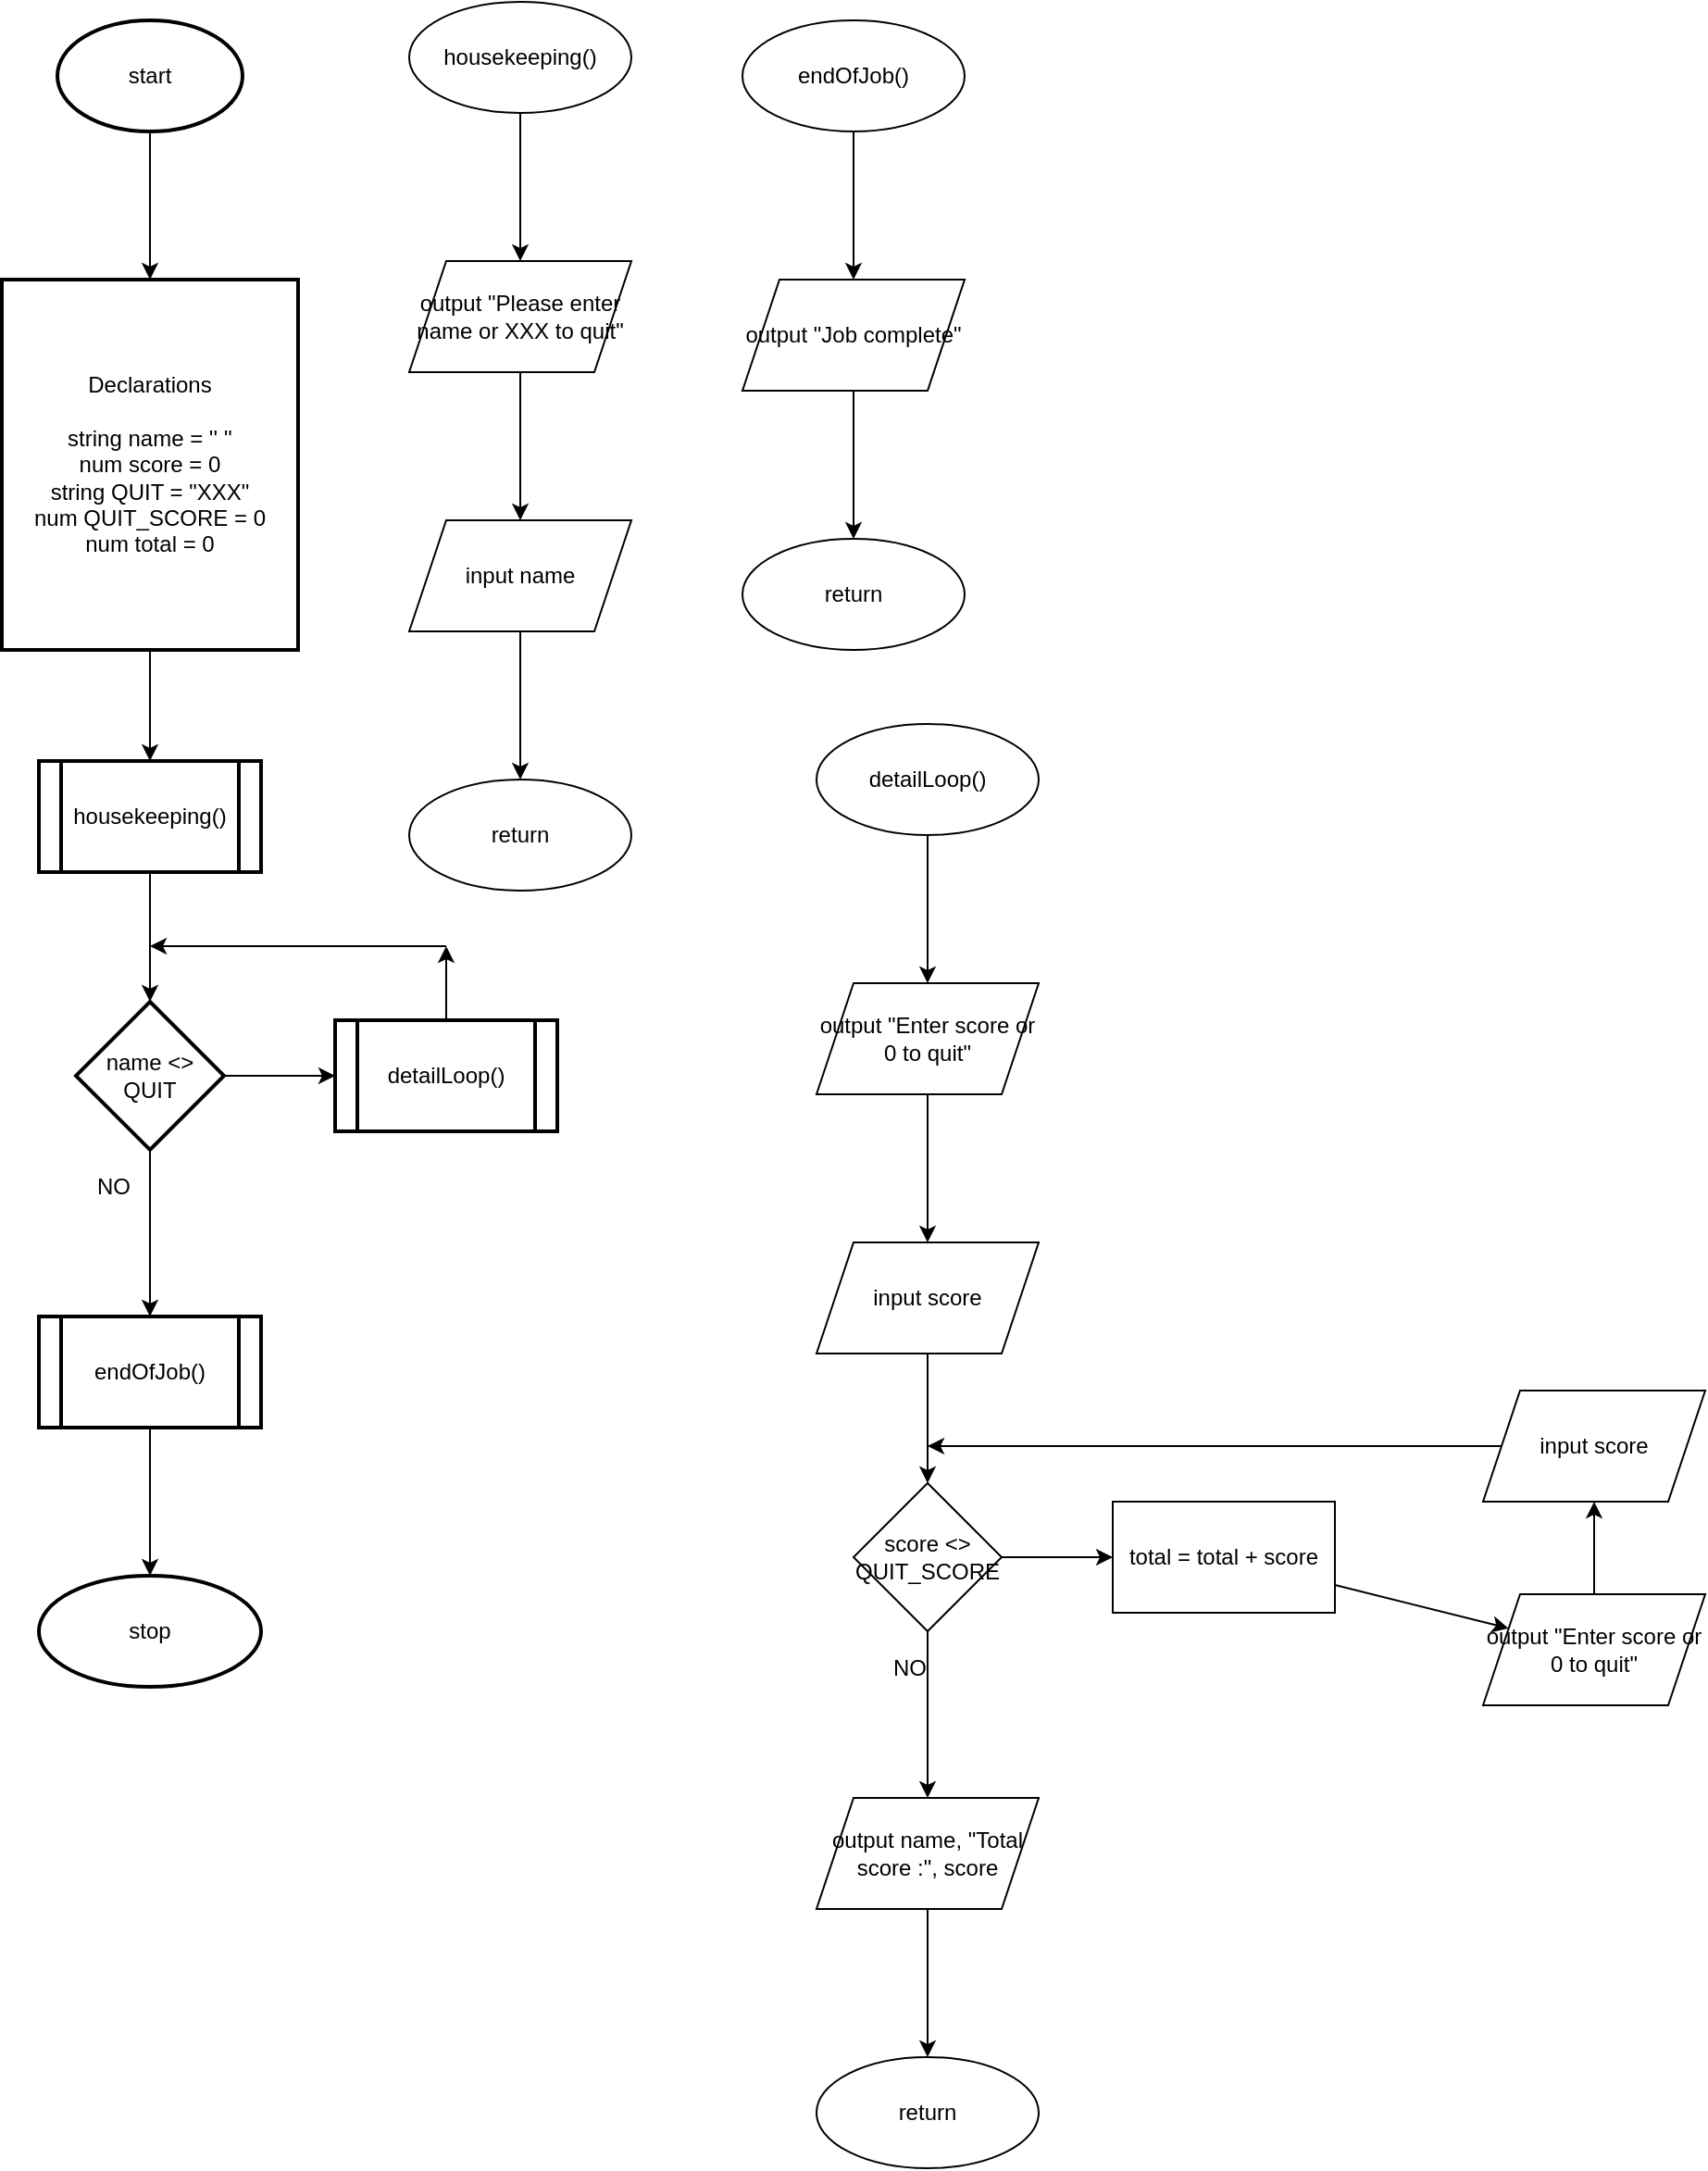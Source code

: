 <mxfile>
    <diagram id="mXGBcwFeB8FKZFfZknv_" name="Page-1">
        <mxGraphModel dx="446" dy="705" grid="1" gridSize="10" guides="1" tooltips="1" connect="1" arrows="1" fold="1" page="1" pageScale="1" pageWidth="850" pageHeight="1100" math="0" shadow="0">
            <root>
                <mxCell id="0"/>
                <mxCell id="1" parent="0"/>
                <mxCell id="4" value="" style="edgeStyle=none;html=1;" edge="1" parent="1" source="2" target="3">
                    <mxGeometry relative="1" as="geometry"/>
                </mxCell>
                <mxCell id="2" value="start" style="strokeWidth=2;html=1;shape=mxgraph.flowchart.start_1;whiteSpace=wrap;" vertex="1" parent="1">
                    <mxGeometry x="140" y="50" width="100" height="60" as="geometry"/>
                </mxCell>
                <mxCell id="6" value="" style="edgeStyle=none;html=1;" edge="1" parent="1" source="3" target="5">
                    <mxGeometry relative="1" as="geometry"/>
                </mxCell>
                <mxCell id="3" value="Declarations&lt;br&gt;&lt;br&gt;string name = '' ''&lt;br&gt;num score = 0&lt;br&gt;string QUIT = &quot;XXX&quot;&lt;br&gt;num QUIT_SCORE = 0&lt;br&gt;num total = 0" style="whiteSpace=wrap;html=1;strokeWidth=2;" vertex="1" parent="1">
                    <mxGeometry x="110" y="190" width="160" height="200" as="geometry"/>
                </mxCell>
                <mxCell id="8" value="" style="edgeStyle=none;html=1;" edge="1" parent="1" source="5" target="7">
                    <mxGeometry relative="1" as="geometry"/>
                </mxCell>
                <mxCell id="5" value="housekeeping()" style="shape=process;whiteSpace=wrap;html=1;backgroundOutline=1;strokeWidth=2;" vertex="1" parent="1">
                    <mxGeometry x="130" y="450" width="120" height="60" as="geometry"/>
                </mxCell>
                <mxCell id="10" value="" style="edgeStyle=none;html=1;" edge="1" parent="1" source="7" target="9">
                    <mxGeometry relative="1" as="geometry"/>
                </mxCell>
                <mxCell id="13" value="" style="edgeStyle=none;html=1;" edge="1" parent="1" source="7" target="12">
                    <mxGeometry relative="1" as="geometry"/>
                </mxCell>
                <mxCell id="7" value="name &amp;lt;&amp;gt; QUIT" style="rhombus;whiteSpace=wrap;html=1;strokeWidth=2;" vertex="1" parent="1">
                    <mxGeometry x="150" y="580" width="80" height="80" as="geometry"/>
                </mxCell>
                <mxCell id="17" value="" style="edgeStyle=none;html=1;" edge="1" parent="1" source="9" target="16">
                    <mxGeometry relative="1" as="geometry"/>
                </mxCell>
                <mxCell id="9" value="endOfJob()" style="shape=process;whiteSpace=wrap;html=1;backgroundOutline=1;strokeWidth=2;" vertex="1" parent="1">
                    <mxGeometry x="130" y="750" width="120" height="60" as="geometry"/>
                </mxCell>
                <mxCell id="11" value="NO" style="text;html=1;align=center;verticalAlign=middle;resizable=0;points=[];autosize=1;strokeColor=none;fillColor=none;" vertex="1" parent="1">
                    <mxGeometry x="155" y="670" width="30" height="20" as="geometry"/>
                </mxCell>
                <mxCell id="14" style="edgeStyle=none;html=1;exitX=0.5;exitY=0;exitDx=0;exitDy=0;" edge="1" parent="1" source="12">
                    <mxGeometry relative="1" as="geometry">
                        <mxPoint x="350" y="550" as="targetPoint"/>
                    </mxGeometry>
                </mxCell>
                <mxCell id="12" value="detailLoop()" style="shape=process;whiteSpace=wrap;html=1;backgroundOutline=1;strokeWidth=2;" vertex="1" parent="1">
                    <mxGeometry x="290" y="590" width="120" height="60" as="geometry"/>
                </mxCell>
                <mxCell id="15" value="" style="endArrow=classic;html=1;" edge="1" parent="1">
                    <mxGeometry width="50" height="50" relative="1" as="geometry">
                        <mxPoint x="350" y="550" as="sourcePoint"/>
                        <mxPoint x="190" y="550" as="targetPoint"/>
                    </mxGeometry>
                </mxCell>
                <mxCell id="16" value="stop" style="ellipse;whiteSpace=wrap;html=1;strokeWidth=2;" vertex="1" parent="1">
                    <mxGeometry x="130" y="890" width="120" height="60" as="geometry"/>
                </mxCell>
                <mxCell id="22" value="" style="edgeStyle=none;html=1;" edge="1" parent="1" source="18" target="21">
                    <mxGeometry relative="1" as="geometry"/>
                </mxCell>
                <mxCell id="18" value="housekeeping()" style="ellipse;whiteSpace=wrap;html=1;" vertex="1" parent="1">
                    <mxGeometry x="330" y="40" width="120" height="60" as="geometry"/>
                </mxCell>
                <mxCell id="24" value="" style="edgeStyle=none;html=1;" edge="1" parent="1" source="21" target="23">
                    <mxGeometry relative="1" as="geometry"/>
                </mxCell>
                <mxCell id="21" value="output &quot;Please enter name or XXX to quit&quot;" style="shape=parallelogram;perimeter=parallelogramPerimeter;whiteSpace=wrap;html=1;fixedSize=1;" vertex="1" parent="1">
                    <mxGeometry x="330" y="180" width="120" height="60" as="geometry"/>
                </mxCell>
                <mxCell id="26" value="" style="edgeStyle=none;html=1;" edge="1" parent="1" source="23" target="25">
                    <mxGeometry relative="1" as="geometry"/>
                </mxCell>
                <mxCell id="23" value="input name" style="shape=parallelogram;perimeter=parallelogramPerimeter;whiteSpace=wrap;html=1;fixedSize=1;" vertex="1" parent="1">
                    <mxGeometry x="330" y="320" width="120" height="60" as="geometry"/>
                </mxCell>
                <mxCell id="25" value="return" style="ellipse;whiteSpace=wrap;html=1;" vertex="1" parent="1">
                    <mxGeometry x="330" y="460" width="120" height="60" as="geometry"/>
                </mxCell>
                <mxCell id="29" value="" style="edgeStyle=none;html=1;" edge="1" parent="1" source="27" target="28">
                    <mxGeometry relative="1" as="geometry"/>
                </mxCell>
                <mxCell id="27" value="endOfJob()" style="ellipse;whiteSpace=wrap;html=1;" vertex="1" parent="1">
                    <mxGeometry x="510" y="50" width="120" height="60" as="geometry"/>
                </mxCell>
                <mxCell id="31" value="" style="edgeStyle=none;html=1;" edge="1" parent="1" source="28" target="30">
                    <mxGeometry relative="1" as="geometry"/>
                </mxCell>
                <mxCell id="28" value="output &quot;Job complete&quot;" style="shape=parallelogram;perimeter=parallelogramPerimeter;whiteSpace=wrap;html=1;fixedSize=1;" vertex="1" parent="1">
                    <mxGeometry x="510" y="190" width="120" height="60" as="geometry"/>
                </mxCell>
                <mxCell id="30" value="return" style="ellipse;whiteSpace=wrap;html=1;" vertex="1" parent="1">
                    <mxGeometry x="510" y="330" width="120" height="60" as="geometry"/>
                </mxCell>
                <mxCell id="34" value="" style="edgeStyle=none;html=1;" edge="1" parent="1" source="32" target="33">
                    <mxGeometry relative="1" as="geometry"/>
                </mxCell>
                <mxCell id="32" value="detailLoop()" style="ellipse;whiteSpace=wrap;html=1;" vertex="1" parent="1">
                    <mxGeometry x="550" y="430" width="120" height="60" as="geometry"/>
                </mxCell>
                <mxCell id="36" value="" style="edgeStyle=none;html=1;" edge="1" parent="1" source="33" target="35">
                    <mxGeometry relative="1" as="geometry"/>
                </mxCell>
                <mxCell id="33" value="output &quot;Enter score or 0 to quit&quot;" style="shape=parallelogram;perimeter=parallelogramPerimeter;whiteSpace=wrap;html=1;fixedSize=1;" vertex="1" parent="1">
                    <mxGeometry x="550" y="570" width="120" height="60" as="geometry"/>
                </mxCell>
                <mxCell id="38" value="" style="edgeStyle=none;html=1;" edge="1" parent="1" source="35" target="37">
                    <mxGeometry relative="1" as="geometry"/>
                </mxCell>
                <mxCell id="35" value="input score" style="shape=parallelogram;perimeter=parallelogramPerimeter;whiteSpace=wrap;html=1;fixedSize=1;" vertex="1" parent="1">
                    <mxGeometry x="550" y="710" width="120" height="60" as="geometry"/>
                </mxCell>
                <mxCell id="40" value="" style="edgeStyle=none;html=1;" edge="1" parent="1" source="37" target="39">
                    <mxGeometry relative="1" as="geometry"/>
                </mxCell>
                <mxCell id="45" value="" style="edgeStyle=none;html=1;" edge="1" parent="1" source="37" target="44">
                    <mxGeometry relative="1" as="geometry"/>
                </mxCell>
                <mxCell id="37" value="score &amp;lt;&amp;gt; QUIT_SCORE" style="rhombus;whiteSpace=wrap;html=1;" vertex="1" parent="1">
                    <mxGeometry x="570" y="840" width="80" height="80" as="geometry"/>
                </mxCell>
                <mxCell id="42" value="" style="edgeStyle=none;html=1;" edge="1" parent="1" source="39" target="41">
                    <mxGeometry relative="1" as="geometry"/>
                </mxCell>
                <mxCell id="39" value="output name, &quot;Total score :&quot;, score" style="shape=parallelogram;perimeter=parallelogramPerimeter;whiteSpace=wrap;html=1;fixedSize=1;" vertex="1" parent="1">
                    <mxGeometry x="550" y="1010" width="120" height="60" as="geometry"/>
                </mxCell>
                <mxCell id="41" value="return" style="ellipse;whiteSpace=wrap;html=1;" vertex="1" parent="1">
                    <mxGeometry x="550" y="1150" width="120" height="60" as="geometry"/>
                </mxCell>
                <mxCell id="43" value="NO" style="text;html=1;align=center;verticalAlign=middle;resizable=0;points=[];autosize=1;strokeColor=none;fillColor=none;" vertex="1" parent="1">
                    <mxGeometry x="585" y="930" width="30" height="20" as="geometry"/>
                </mxCell>
                <mxCell id="48" value="" style="edgeStyle=none;html=1;" edge="1" parent="1" source="44" target="47">
                    <mxGeometry relative="1" as="geometry"/>
                </mxCell>
                <mxCell id="44" value="total = total + score" style="whiteSpace=wrap;html=1;" vertex="1" parent="1">
                    <mxGeometry x="710" y="850" width="120" height="60" as="geometry"/>
                </mxCell>
                <mxCell id="50" value="" style="edgeStyle=none;html=1;" edge="1" parent="1" source="47" target="49">
                    <mxGeometry relative="1" as="geometry"/>
                </mxCell>
                <mxCell id="47" value="output &quot;Enter score or 0 to quit&quot;" style="shape=parallelogram;perimeter=parallelogramPerimeter;whiteSpace=wrap;html=1;fixedSize=1;" vertex="1" parent="1">
                    <mxGeometry x="910" y="900" width="120" height="60" as="geometry"/>
                </mxCell>
                <mxCell id="51" style="edgeStyle=none;html=1;exitX=0;exitY=0.5;exitDx=0;exitDy=0;" edge="1" parent="1" source="49">
                    <mxGeometry relative="1" as="geometry">
                        <mxPoint x="610" y="820" as="targetPoint"/>
                    </mxGeometry>
                </mxCell>
                <mxCell id="49" value="input score" style="shape=parallelogram;perimeter=parallelogramPerimeter;whiteSpace=wrap;html=1;fixedSize=1;" vertex="1" parent="1">
                    <mxGeometry x="910" y="790" width="120" height="60" as="geometry"/>
                </mxCell>
            </root>
        </mxGraphModel>
    </diagram>
</mxfile>